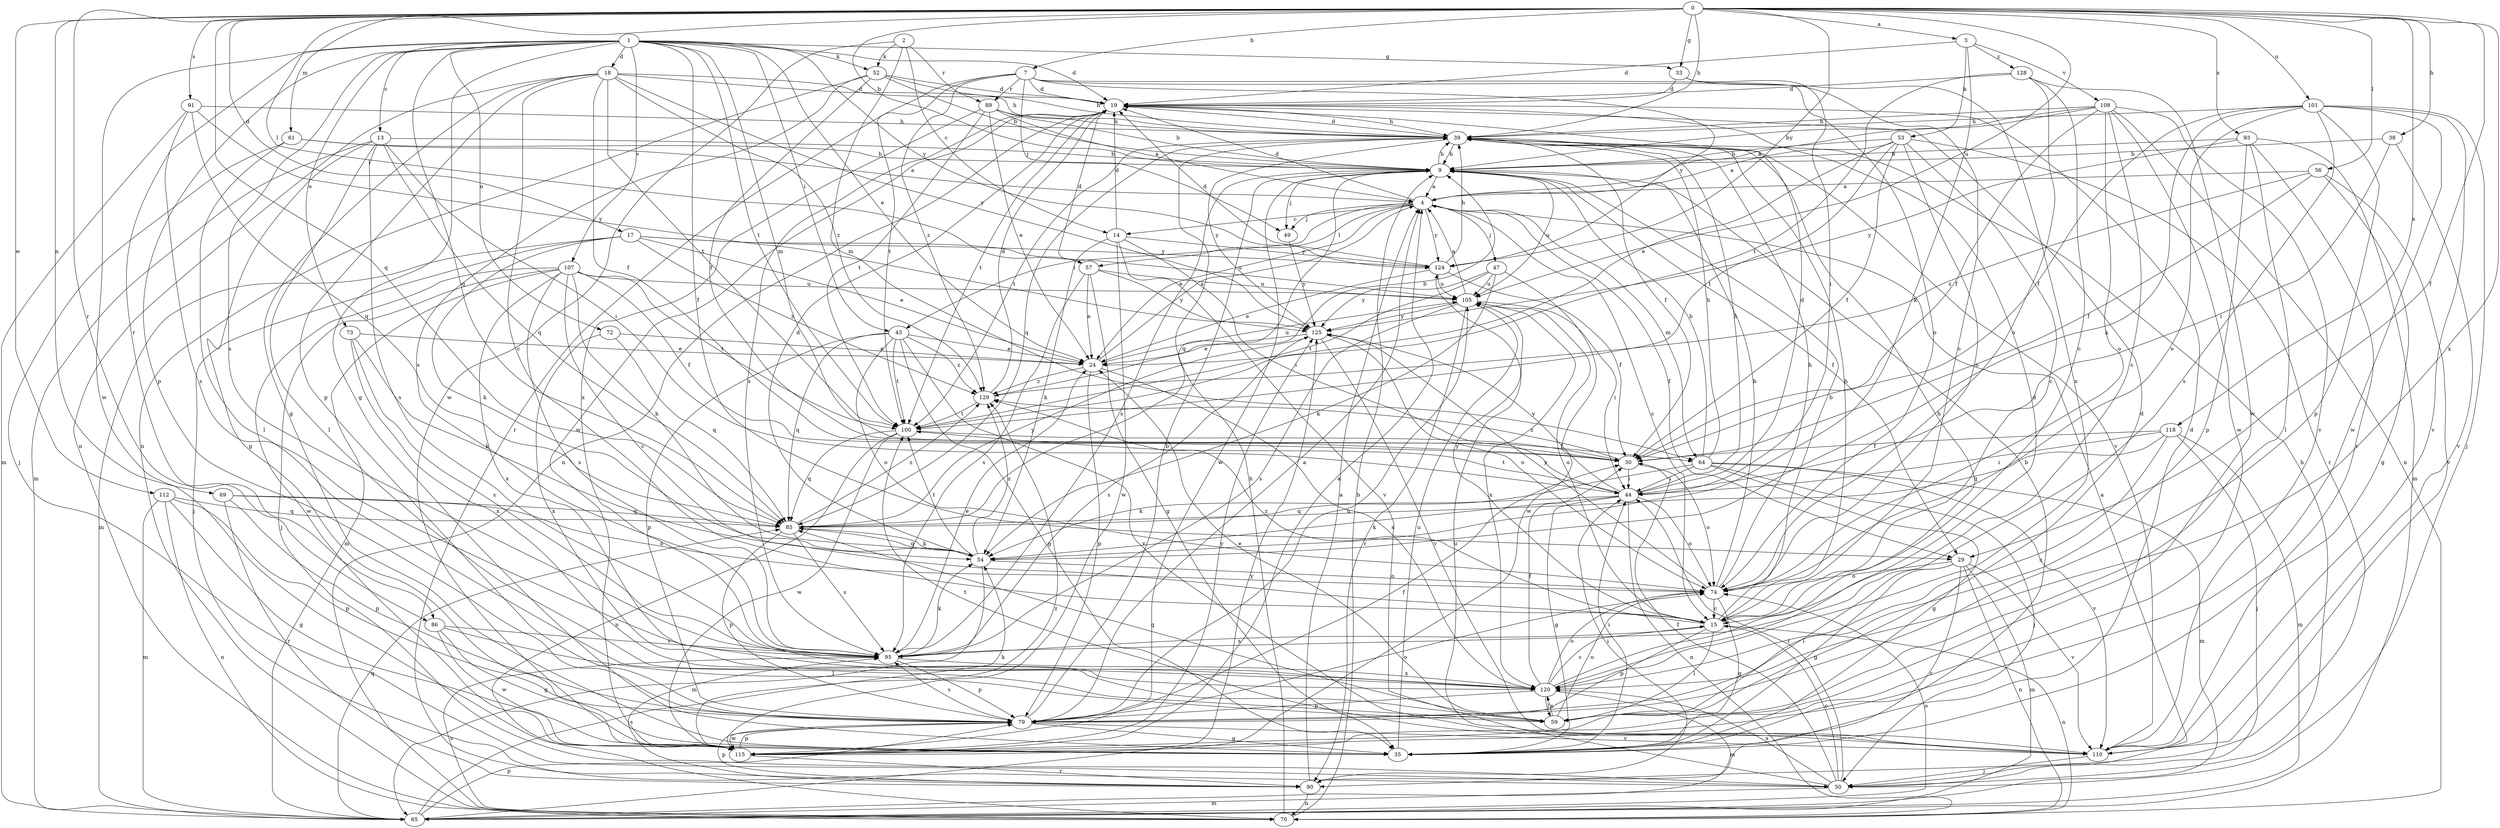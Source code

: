 strict digraph  {
0;
1;
2;
3;
4;
7;
9;
13;
14;
15;
17;
18;
19;
24;
29;
30;
33;
35;
38;
39;
43;
44;
47;
49;
50;
52;
53;
54;
56;
57;
59;
61;
64;
65;
69;
70;
72;
73;
74;
79;
85;
86;
89;
90;
91;
93;
95;
100;
101;
105;
107;
108;
110;
112;
115;
118;
120;
124;
125;
128;
129;
0 -> 3  [label=a];
0 -> 7  [label=b];
0 -> 9  [label=b];
0 -> 17  [label=d];
0 -> 29  [label=f];
0 -> 33  [label=g];
0 -> 38  [label=h];
0 -> 39  [label=h];
0 -> 56  [label=l];
0 -> 57  [label=l];
0 -> 61  [label=m];
0 -> 69  [label=n];
0 -> 85  [label=q];
0 -> 86  [label=r];
0 -> 91  [label=s];
0 -> 93  [label=s];
0 -> 101  [label=u];
0 -> 105  [label=u];
0 -> 112  [label=w];
0 -> 118  [label=x];
0 -> 120  [label=x];
0 -> 124  [label=y];
1 -> 13  [label=c];
1 -> 18  [label=d];
1 -> 19  [label=d];
1 -> 24  [label=e];
1 -> 29  [label=f];
1 -> 33  [label=g];
1 -> 35  [label=g];
1 -> 43  [label=i];
1 -> 52  [label=k];
1 -> 64  [label=m];
1 -> 72  [label=o];
1 -> 73  [label=o];
1 -> 79  [label=p];
1 -> 85  [label=q];
1 -> 86  [label=r];
1 -> 95  [label=s];
1 -> 100  [label=t];
1 -> 107  [label=v];
1 -> 115  [label=w];
1 -> 124  [label=y];
2 -> 14  [label=c];
2 -> 52  [label=k];
2 -> 64  [label=m];
2 -> 89  [label=r];
2 -> 115  [label=w];
3 -> 19  [label=d];
3 -> 53  [label=k];
3 -> 54  [label=k];
3 -> 108  [label=v];
3 -> 128  [label=z];
4 -> 14  [label=c];
4 -> 15  [label=c];
4 -> 19  [label=d];
4 -> 24  [label=e];
4 -> 29  [label=f];
4 -> 43  [label=i];
4 -> 47  [label=j];
4 -> 49  [label=j];
4 -> 57  [label=l];
4 -> 64  [label=m];
4 -> 124  [label=y];
7 -> 15  [label=c];
7 -> 19  [label=d];
7 -> 49  [label=j];
7 -> 74  [label=o];
7 -> 89  [label=r];
7 -> 90  [label=r];
7 -> 100  [label=t];
7 -> 124  [label=y];
7 -> 129  [label=z];
9 -> 4  [label=a];
9 -> 29  [label=f];
9 -> 39  [label=h];
9 -> 49  [label=j];
9 -> 85  [label=q];
9 -> 95  [label=s];
9 -> 105  [label=u];
9 -> 115  [label=w];
13 -> 9  [label=b];
13 -> 35  [label=g];
13 -> 44  [label=i];
13 -> 59  [label=l];
13 -> 65  [label=m];
13 -> 85  [label=q];
13 -> 95  [label=s];
14 -> 19  [label=d];
14 -> 44  [label=i];
14 -> 54  [label=k];
14 -> 110  [label=v];
14 -> 115  [label=w];
14 -> 124  [label=y];
15 -> 9  [label=b];
15 -> 39  [label=h];
15 -> 59  [label=l];
15 -> 70  [label=n];
15 -> 79  [label=p];
15 -> 95  [label=s];
15 -> 105  [label=u];
15 -> 124  [label=y];
15 -> 129  [label=z];
17 -> 24  [label=e];
17 -> 50  [label=j];
17 -> 54  [label=k];
17 -> 65  [label=m];
17 -> 105  [label=u];
17 -> 124  [label=y];
17 -> 129  [label=z];
18 -> 15  [label=c];
18 -> 19  [label=d];
18 -> 30  [label=f];
18 -> 35  [label=g];
18 -> 39  [label=h];
18 -> 70  [label=n];
18 -> 79  [label=p];
18 -> 100  [label=t];
18 -> 125  [label=y];
18 -> 129  [label=z];
19 -> 39  [label=h];
19 -> 70  [label=n];
19 -> 95  [label=s];
19 -> 100  [label=t];
19 -> 115  [label=w];
24 -> 4  [label=a];
24 -> 79  [label=p];
24 -> 105  [label=u];
24 -> 120  [label=x];
24 -> 129  [label=z];
29 -> 35  [label=g];
29 -> 59  [label=l];
29 -> 65  [label=m];
29 -> 70  [label=n];
29 -> 74  [label=o];
29 -> 90  [label=r];
29 -> 110  [label=v];
30 -> 44  [label=i];
30 -> 74  [label=o];
30 -> 129  [label=z];
33 -> 19  [label=d];
33 -> 44  [label=i];
33 -> 120  [label=x];
35 -> 9  [label=b];
35 -> 19  [label=d];
35 -> 44  [label=i];
35 -> 105  [label=u];
38 -> 9  [label=b];
38 -> 44  [label=i];
38 -> 110  [label=v];
39 -> 9  [label=b];
39 -> 19  [label=d];
39 -> 30  [label=f];
39 -> 85  [label=q];
39 -> 100  [label=t];
39 -> 110  [label=v];
39 -> 125  [label=y];
43 -> 24  [label=e];
43 -> 35  [label=g];
43 -> 74  [label=o];
43 -> 79  [label=p];
43 -> 85  [label=q];
43 -> 100  [label=t];
43 -> 110  [label=v];
43 -> 129  [label=z];
44 -> 19  [label=d];
44 -> 35  [label=g];
44 -> 39  [label=h];
44 -> 54  [label=k];
44 -> 70  [label=n];
44 -> 74  [label=o];
44 -> 85  [label=q];
44 -> 100  [label=t];
44 -> 125  [label=y];
47 -> 54  [label=k];
47 -> 100  [label=t];
47 -> 105  [label=u];
47 -> 115  [label=w];
47 -> 125  [label=y];
49 -> 125  [label=y];
50 -> 4  [label=a];
50 -> 15  [label=c];
50 -> 30  [label=f];
50 -> 39  [label=h];
50 -> 44  [label=i];
50 -> 65  [label=m];
50 -> 105  [label=u];
50 -> 120  [label=x];
52 -> 9  [label=b];
52 -> 19  [label=d];
52 -> 30  [label=f];
52 -> 39  [label=h];
52 -> 70  [label=n];
52 -> 95  [label=s];
53 -> 4  [label=a];
53 -> 9  [label=b];
53 -> 15  [label=c];
53 -> 24  [label=e];
53 -> 30  [label=f];
53 -> 74  [label=o];
53 -> 90  [label=r];
53 -> 100  [label=t];
54 -> 19  [label=d];
54 -> 65  [label=m];
54 -> 74  [label=o];
54 -> 85  [label=q];
54 -> 100  [label=t];
54 -> 129  [label=z];
56 -> 4  [label=a];
56 -> 30  [label=f];
56 -> 35  [label=g];
56 -> 110  [label=v];
56 -> 129  [label=z];
57 -> 19  [label=d];
57 -> 24  [label=e];
57 -> 35  [label=g];
57 -> 95  [label=s];
57 -> 105  [label=u];
57 -> 125  [label=y];
59 -> 19  [label=d];
59 -> 24  [label=e];
59 -> 74  [label=o];
59 -> 85  [label=q];
59 -> 120  [label=x];
61 -> 4  [label=a];
61 -> 9  [label=b];
61 -> 50  [label=j];
61 -> 59  [label=l];
64 -> 9  [label=b];
64 -> 35  [label=g];
64 -> 39  [label=h];
64 -> 44  [label=i];
64 -> 50  [label=j];
64 -> 54  [label=k];
64 -> 65  [label=m];
64 -> 110  [label=v];
65 -> 74  [label=o];
65 -> 79  [label=p];
65 -> 85  [label=q];
65 -> 125  [label=y];
65 -> 129  [label=z];
69 -> 74  [label=o];
69 -> 79  [label=p];
69 -> 85  [label=q];
69 -> 90  [label=r];
70 -> 9  [label=b];
70 -> 39  [label=h];
70 -> 95  [label=s];
72 -> 24  [label=e];
72 -> 85  [label=q];
72 -> 120  [label=x];
73 -> 24  [label=e];
73 -> 54  [label=k];
73 -> 95  [label=s];
73 -> 120  [label=x];
74 -> 9  [label=b];
74 -> 15  [label=c];
74 -> 35  [label=g];
74 -> 39  [label=h];
74 -> 125  [label=y];
79 -> 4  [label=a];
79 -> 9  [label=b];
79 -> 30  [label=f];
79 -> 35  [label=g];
79 -> 74  [label=o];
79 -> 95  [label=s];
79 -> 105  [label=u];
79 -> 110  [label=v];
79 -> 115  [label=w];
85 -> 54  [label=k];
85 -> 79  [label=p];
85 -> 95  [label=s];
85 -> 125  [label=y];
85 -> 129  [label=z];
86 -> 35  [label=g];
86 -> 59  [label=l];
86 -> 95  [label=s];
86 -> 115  [label=w];
89 -> 4  [label=a];
89 -> 9  [label=b];
89 -> 24  [label=e];
89 -> 39  [label=h];
89 -> 100  [label=t];
89 -> 120  [label=x];
90 -> 4  [label=a];
90 -> 44  [label=i];
90 -> 70  [label=n];
90 -> 79  [label=p];
90 -> 95  [label=s];
91 -> 39  [label=h];
91 -> 65  [label=m];
91 -> 85  [label=q];
91 -> 95  [label=s];
91 -> 125  [label=y];
93 -> 9  [label=b];
93 -> 59  [label=l];
93 -> 65  [label=m];
93 -> 79  [label=p];
93 -> 110  [label=v];
93 -> 125  [label=y];
95 -> 24  [label=e];
95 -> 54  [label=k];
95 -> 79  [label=p];
95 -> 120  [label=x];
100 -> 30  [label=f];
100 -> 70  [label=n];
100 -> 85  [label=q];
100 -> 115  [label=w];
101 -> 30  [label=f];
101 -> 39  [label=h];
101 -> 50  [label=j];
101 -> 54  [label=k];
101 -> 74  [label=o];
101 -> 79  [label=p];
101 -> 95  [label=s];
101 -> 110  [label=v];
101 -> 115  [label=w];
105 -> 4  [label=a];
105 -> 44  [label=i];
105 -> 90  [label=r];
105 -> 95  [label=s];
105 -> 120  [label=x];
105 -> 125  [label=y];
107 -> 15  [label=c];
107 -> 30  [label=f];
107 -> 50  [label=j];
107 -> 54  [label=k];
107 -> 65  [label=m];
107 -> 95  [label=s];
107 -> 100  [label=t];
107 -> 105  [label=u];
107 -> 115  [label=w];
107 -> 120  [label=x];
108 -> 4  [label=a];
108 -> 9  [label=b];
108 -> 15  [label=c];
108 -> 30  [label=f];
108 -> 39  [label=h];
108 -> 70  [label=n];
108 -> 74  [label=o];
108 -> 110  [label=v];
108 -> 115  [label=w];
110 -> 50  [label=j];
110 -> 100  [label=t];
112 -> 35  [label=g];
112 -> 65  [label=m];
112 -> 70  [label=n];
112 -> 79  [label=p];
112 -> 85  [label=q];
115 -> 4  [label=a];
115 -> 54  [label=k];
115 -> 79  [label=p];
115 -> 90  [label=r];
115 -> 125  [label=y];
118 -> 30  [label=f];
118 -> 44  [label=i];
118 -> 50  [label=j];
118 -> 65  [label=m];
118 -> 85  [label=q];
118 -> 120  [label=x];
120 -> 15  [label=c];
120 -> 19  [label=d];
120 -> 30  [label=f];
120 -> 39  [label=h];
120 -> 59  [label=l];
120 -> 65  [label=m];
120 -> 74  [label=o];
120 -> 79  [label=p];
124 -> 19  [label=d];
124 -> 24  [label=e];
124 -> 30  [label=f];
124 -> 39  [label=h];
124 -> 105  [label=u];
125 -> 24  [label=e];
125 -> 74  [label=o];
125 -> 95  [label=s];
125 -> 110  [label=v];
128 -> 15  [label=c];
128 -> 19  [label=d];
128 -> 74  [label=o];
128 -> 100  [label=t];
128 -> 115  [label=w];
129 -> 9  [label=b];
129 -> 19  [label=d];
129 -> 100  [label=t];
}
